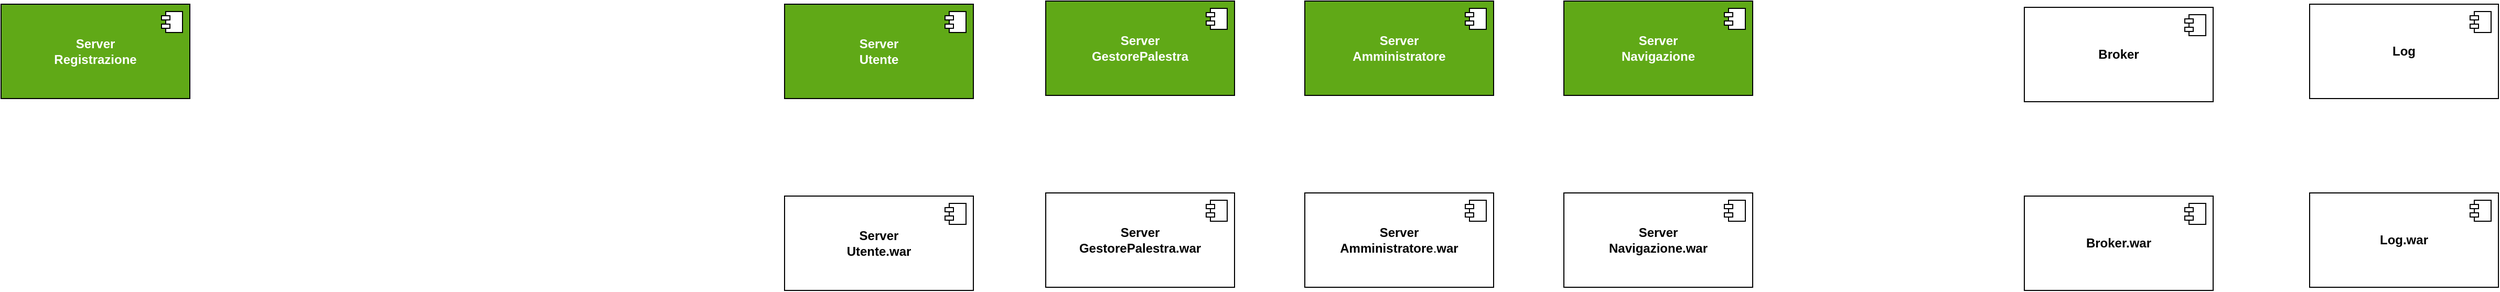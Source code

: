 <mxfile version="24.4.15" type="github">
  <diagram name="Pagina-1" id="Yk-heJ3Itw1lRSVEGU9b">
    <mxGraphModel dx="1125" dy="-1350" grid="0" gridSize="10" guides="1" tooltips="1" connect="1" arrows="1" fold="1" page="0" pageScale="1" pageWidth="827" pageHeight="1169" math="0" shadow="0">
      <root>
        <mxCell id="0" />
        <mxCell id="1" parent="0" />
        <mxCell id="rcjAeCjAzwwMyP9Yz0Fa-1" value="&lt;div&gt;&lt;font color=&quot;#ffffff&quot;&gt;&lt;b&gt;Server&lt;/b&gt;&lt;/font&gt;&lt;/div&gt;&lt;div&gt;&lt;font color=&quot;#ffffff&quot;&gt;&lt;b&gt;Registrazione&lt;br&gt;&lt;/b&gt;&lt;/font&gt;&lt;/div&gt;" style="html=1;dropTarget=0;whiteSpace=wrap;fillColor=#60A917;" vertex="1" parent="1">
          <mxGeometry x="-311" y="2300" width="180" height="90" as="geometry" />
        </mxCell>
        <mxCell id="rcjAeCjAzwwMyP9Yz0Fa-2" value="" style="shape=module;jettyWidth=8;jettyHeight=4;fillColor=#FFFFFF;" vertex="1" parent="rcjAeCjAzwwMyP9Yz0Fa-1">
          <mxGeometry x="1" width="20" height="20" relative="1" as="geometry">
            <mxPoint x="-27" y="7" as="offset" />
          </mxGeometry>
        </mxCell>
        <mxCell id="rcjAeCjAzwwMyP9Yz0Fa-5" value="&lt;b style=&quot;background-color: rgb(255, 255, 255);&quot;&gt;Log&lt;/b&gt;" style="html=1;dropTarget=0;whiteSpace=wrap;fillColor=#ffffff;" vertex="1" parent="1">
          <mxGeometry x="1890" y="2300" width="180" height="90" as="geometry" />
        </mxCell>
        <mxCell id="rcjAeCjAzwwMyP9Yz0Fa-6" value="" style="shape=module;jettyWidth=8;jettyHeight=4;fillColor=#FFFFFF;" vertex="1" parent="rcjAeCjAzwwMyP9Yz0Fa-5">
          <mxGeometry x="1" width="20" height="20" relative="1" as="geometry">
            <mxPoint x="-27" y="7" as="offset" />
          </mxGeometry>
        </mxCell>
        <mxCell id="rcjAeCjAzwwMyP9Yz0Fa-7" value="&lt;div&gt;&lt;font color=&quot;#ffffff&quot;&gt;&lt;b&gt;Server&lt;/b&gt;&lt;/font&gt;&lt;/div&gt;&lt;div&gt;&lt;font color=&quot;#ffffff&quot;&gt;&lt;b&gt;Amministratore&lt;br&gt;&lt;/b&gt;&lt;/font&gt;&lt;/div&gt;" style="html=1;dropTarget=0;whiteSpace=wrap;fillColor=#60A917;" vertex="1" parent="1">
          <mxGeometry x="932" y="2297" width="180" height="90" as="geometry" />
        </mxCell>
        <mxCell id="rcjAeCjAzwwMyP9Yz0Fa-8" value="" style="shape=module;jettyWidth=8;jettyHeight=4;fillColor=#FFFFFF;" vertex="1" parent="rcjAeCjAzwwMyP9Yz0Fa-7">
          <mxGeometry x="1" width="20" height="20" relative="1" as="geometry">
            <mxPoint x="-27" y="7" as="offset" />
          </mxGeometry>
        </mxCell>
        <mxCell id="rcjAeCjAzwwMyP9Yz0Fa-9" value="&lt;div&gt;&lt;font color=&quot;#ffffff&quot;&gt;&lt;b&gt;Server&lt;br&gt;Utente&lt;br&gt;&lt;/b&gt;&lt;/font&gt;&lt;/div&gt;" style="html=1;dropTarget=0;whiteSpace=wrap;fillColor=#60A917;" vertex="1" parent="1">
          <mxGeometry x="436" y="2300" width="180" height="90" as="geometry" />
        </mxCell>
        <mxCell id="rcjAeCjAzwwMyP9Yz0Fa-10" value="" style="shape=module;jettyWidth=8;jettyHeight=4;fillColor=#FFFFFF;" vertex="1" parent="rcjAeCjAzwwMyP9Yz0Fa-9">
          <mxGeometry x="1" width="20" height="20" relative="1" as="geometry">
            <mxPoint x="-27" y="7" as="offset" />
          </mxGeometry>
        </mxCell>
        <mxCell id="rcjAeCjAzwwMyP9Yz0Fa-11" value="&lt;div&gt;&lt;font color=&quot;#ffffff&quot;&gt;&lt;b&gt;Server&lt;/b&gt;&lt;/font&gt;&lt;/div&gt;&lt;div&gt;&lt;font color=&quot;#ffffff&quot;&gt;&lt;b&gt;Navigazione&lt;br&gt;&lt;/b&gt;&lt;/font&gt;&lt;/div&gt;" style="html=1;dropTarget=0;whiteSpace=wrap;fillColor=#60A917;" vertex="1" parent="1">
          <mxGeometry x="1179" y="2297" width="180" height="90" as="geometry" />
        </mxCell>
        <mxCell id="rcjAeCjAzwwMyP9Yz0Fa-12" value="" style="shape=module;jettyWidth=8;jettyHeight=4;fillColor=#FFFFFF;" vertex="1" parent="rcjAeCjAzwwMyP9Yz0Fa-11">
          <mxGeometry x="1" width="20" height="20" relative="1" as="geometry">
            <mxPoint x="-27" y="7" as="offset" />
          </mxGeometry>
        </mxCell>
        <mxCell id="rcjAeCjAzwwMyP9Yz0Fa-13" value="&lt;div&gt;&lt;font color=&quot;#ffffff&quot;&gt;&lt;b&gt;Server&lt;/b&gt;&lt;/font&gt;&lt;/div&gt;&lt;div&gt;&lt;font color=&quot;#ffffff&quot;&gt;&lt;b&gt;GestorePalestra&lt;br&gt;&lt;/b&gt;&lt;/font&gt;&lt;/div&gt;" style="html=1;dropTarget=0;whiteSpace=wrap;fillColor=#60A917;" vertex="1" parent="1">
          <mxGeometry x="685" y="2297" width="180" height="90" as="geometry" />
        </mxCell>
        <mxCell id="rcjAeCjAzwwMyP9Yz0Fa-14" value="" style="shape=module;jettyWidth=8;jettyHeight=4;fillColor=#FFFFFF;" vertex="1" parent="rcjAeCjAzwwMyP9Yz0Fa-13">
          <mxGeometry x="1" width="20" height="20" relative="1" as="geometry">
            <mxPoint x="-27" y="7" as="offset" />
          </mxGeometry>
        </mxCell>
        <mxCell id="rcjAeCjAzwwMyP9Yz0Fa-15" value="&lt;b&gt;Broker&lt;/b&gt;" style="html=1;dropTarget=0;whiteSpace=wrap;fillColor=#ffffff;" vertex="1" parent="1">
          <mxGeometry x="1618" y="2303" width="180" height="90" as="geometry" />
        </mxCell>
        <mxCell id="rcjAeCjAzwwMyP9Yz0Fa-16" value="" style="shape=module;jettyWidth=8;jettyHeight=4;fillColor=#FFFFFF;" vertex="1" parent="rcjAeCjAzwwMyP9Yz0Fa-15">
          <mxGeometry x="1" width="20" height="20" relative="1" as="geometry">
            <mxPoint x="-27" y="7" as="offset" />
          </mxGeometry>
        </mxCell>
        <mxCell id="rcjAeCjAzwwMyP9Yz0Fa-19" value="&lt;div&gt;&lt;b&gt;Server&lt;/b&gt;&lt;/div&gt;&lt;div&gt;&lt;b&gt;Amministratore&lt;/b&gt;.&lt;b&gt;war&lt;/b&gt;&lt;br&gt;&lt;/div&gt;" style="html=1;dropTarget=0;whiteSpace=wrap;fillColor=#ffffff;" vertex="1" parent="1">
          <mxGeometry x="932" y="2480" width="180" height="90" as="geometry" />
        </mxCell>
        <mxCell id="rcjAeCjAzwwMyP9Yz0Fa-20" value="" style="shape=module;jettyWidth=8;jettyHeight=4;fillColor=#FFFFFF;" vertex="1" parent="rcjAeCjAzwwMyP9Yz0Fa-19">
          <mxGeometry x="1" width="20" height="20" relative="1" as="geometry">
            <mxPoint x="-27" y="7" as="offset" />
          </mxGeometry>
        </mxCell>
        <mxCell id="rcjAeCjAzwwMyP9Yz0Fa-21" value="&lt;div&gt;&lt;b&gt;Server&lt;br&gt;Utente&lt;/b&gt;&lt;b&gt;.war&lt;/b&gt;&lt;/div&gt;" style="html=1;dropTarget=0;whiteSpace=wrap;fillColor=#ffffff;" vertex="1" parent="1">
          <mxGeometry x="436" y="2483" width="180" height="90" as="geometry" />
        </mxCell>
        <mxCell id="rcjAeCjAzwwMyP9Yz0Fa-22" value="" style="shape=module;jettyWidth=8;jettyHeight=4;fillColor=#FFFFFF;" vertex="1" parent="rcjAeCjAzwwMyP9Yz0Fa-21">
          <mxGeometry x="1" width="20" height="20" relative="1" as="geometry">
            <mxPoint x="-27" y="7" as="offset" />
          </mxGeometry>
        </mxCell>
        <mxCell id="rcjAeCjAzwwMyP9Yz0Fa-23" value="&lt;div&gt;&lt;b&gt;Server&lt;/b&gt;&lt;/div&gt;&lt;div&gt;&lt;b&gt;Navigazione.war&lt;br&gt;&lt;/b&gt;&lt;/div&gt;&lt;b&gt;&lt;/b&gt;" style="html=1;dropTarget=0;whiteSpace=wrap;fillColor=#ffffff;" vertex="1" parent="1">
          <mxGeometry x="1179" y="2480" width="180" height="90" as="geometry" />
        </mxCell>
        <mxCell id="rcjAeCjAzwwMyP9Yz0Fa-24" value="" style="shape=module;jettyWidth=8;jettyHeight=4;fillColor=#FFFFFF;" vertex="1" parent="rcjAeCjAzwwMyP9Yz0Fa-23">
          <mxGeometry x="1" width="20" height="20" relative="1" as="geometry">
            <mxPoint x="-27" y="7" as="offset" />
          </mxGeometry>
        </mxCell>
        <mxCell id="rcjAeCjAzwwMyP9Yz0Fa-25" value="&lt;div&gt;&lt;b&gt;Server&lt;/b&gt;&lt;/div&gt;&lt;div&gt;&lt;b&gt;GestorePalestra.war&lt;br&gt;&lt;/b&gt;&lt;/div&gt;" style="html=1;dropTarget=0;whiteSpace=wrap;fillColor=#ffffff;" vertex="1" parent="1">
          <mxGeometry x="685" y="2480" width="180" height="90" as="geometry" />
        </mxCell>
        <mxCell id="rcjAeCjAzwwMyP9Yz0Fa-26" value="" style="shape=module;jettyWidth=8;jettyHeight=4;fillColor=#FFFFFF;" vertex="1" parent="rcjAeCjAzwwMyP9Yz0Fa-25">
          <mxGeometry x="1" width="20" height="20" relative="1" as="geometry">
            <mxPoint x="-27" y="7" as="offset" />
          </mxGeometry>
        </mxCell>
        <mxCell id="rcjAeCjAzwwMyP9Yz0Fa-27" value="&lt;b style=&quot;background-color: rgb(255, 255, 255);&quot;&gt;Log.war&lt;/b&gt;" style="html=1;dropTarget=0;whiteSpace=wrap;fillColor=#ffffff;" vertex="1" parent="1">
          <mxGeometry x="1890" y="2480" width="180" height="90" as="geometry" />
        </mxCell>
        <mxCell id="rcjAeCjAzwwMyP9Yz0Fa-28" value="" style="shape=module;jettyWidth=8;jettyHeight=4;fillColor=#FFFFFF;" vertex="1" parent="rcjAeCjAzwwMyP9Yz0Fa-27">
          <mxGeometry x="1" width="20" height="20" relative="1" as="geometry">
            <mxPoint x="-27" y="7" as="offset" />
          </mxGeometry>
        </mxCell>
        <mxCell id="rcjAeCjAzwwMyP9Yz0Fa-29" value="&lt;b&gt;Broker.war&lt;/b&gt;" style="html=1;dropTarget=0;whiteSpace=wrap;fillColor=#ffffff;" vertex="1" parent="1">
          <mxGeometry x="1618" y="2483" width="180" height="90" as="geometry" />
        </mxCell>
        <mxCell id="rcjAeCjAzwwMyP9Yz0Fa-30" value="" style="shape=module;jettyWidth=8;jettyHeight=4;fillColor=#FFFFFF;" vertex="1" parent="rcjAeCjAzwwMyP9Yz0Fa-29">
          <mxGeometry x="1" width="20" height="20" relative="1" as="geometry">
            <mxPoint x="-27" y="7" as="offset" />
          </mxGeometry>
        </mxCell>
      </root>
    </mxGraphModel>
  </diagram>
</mxfile>
